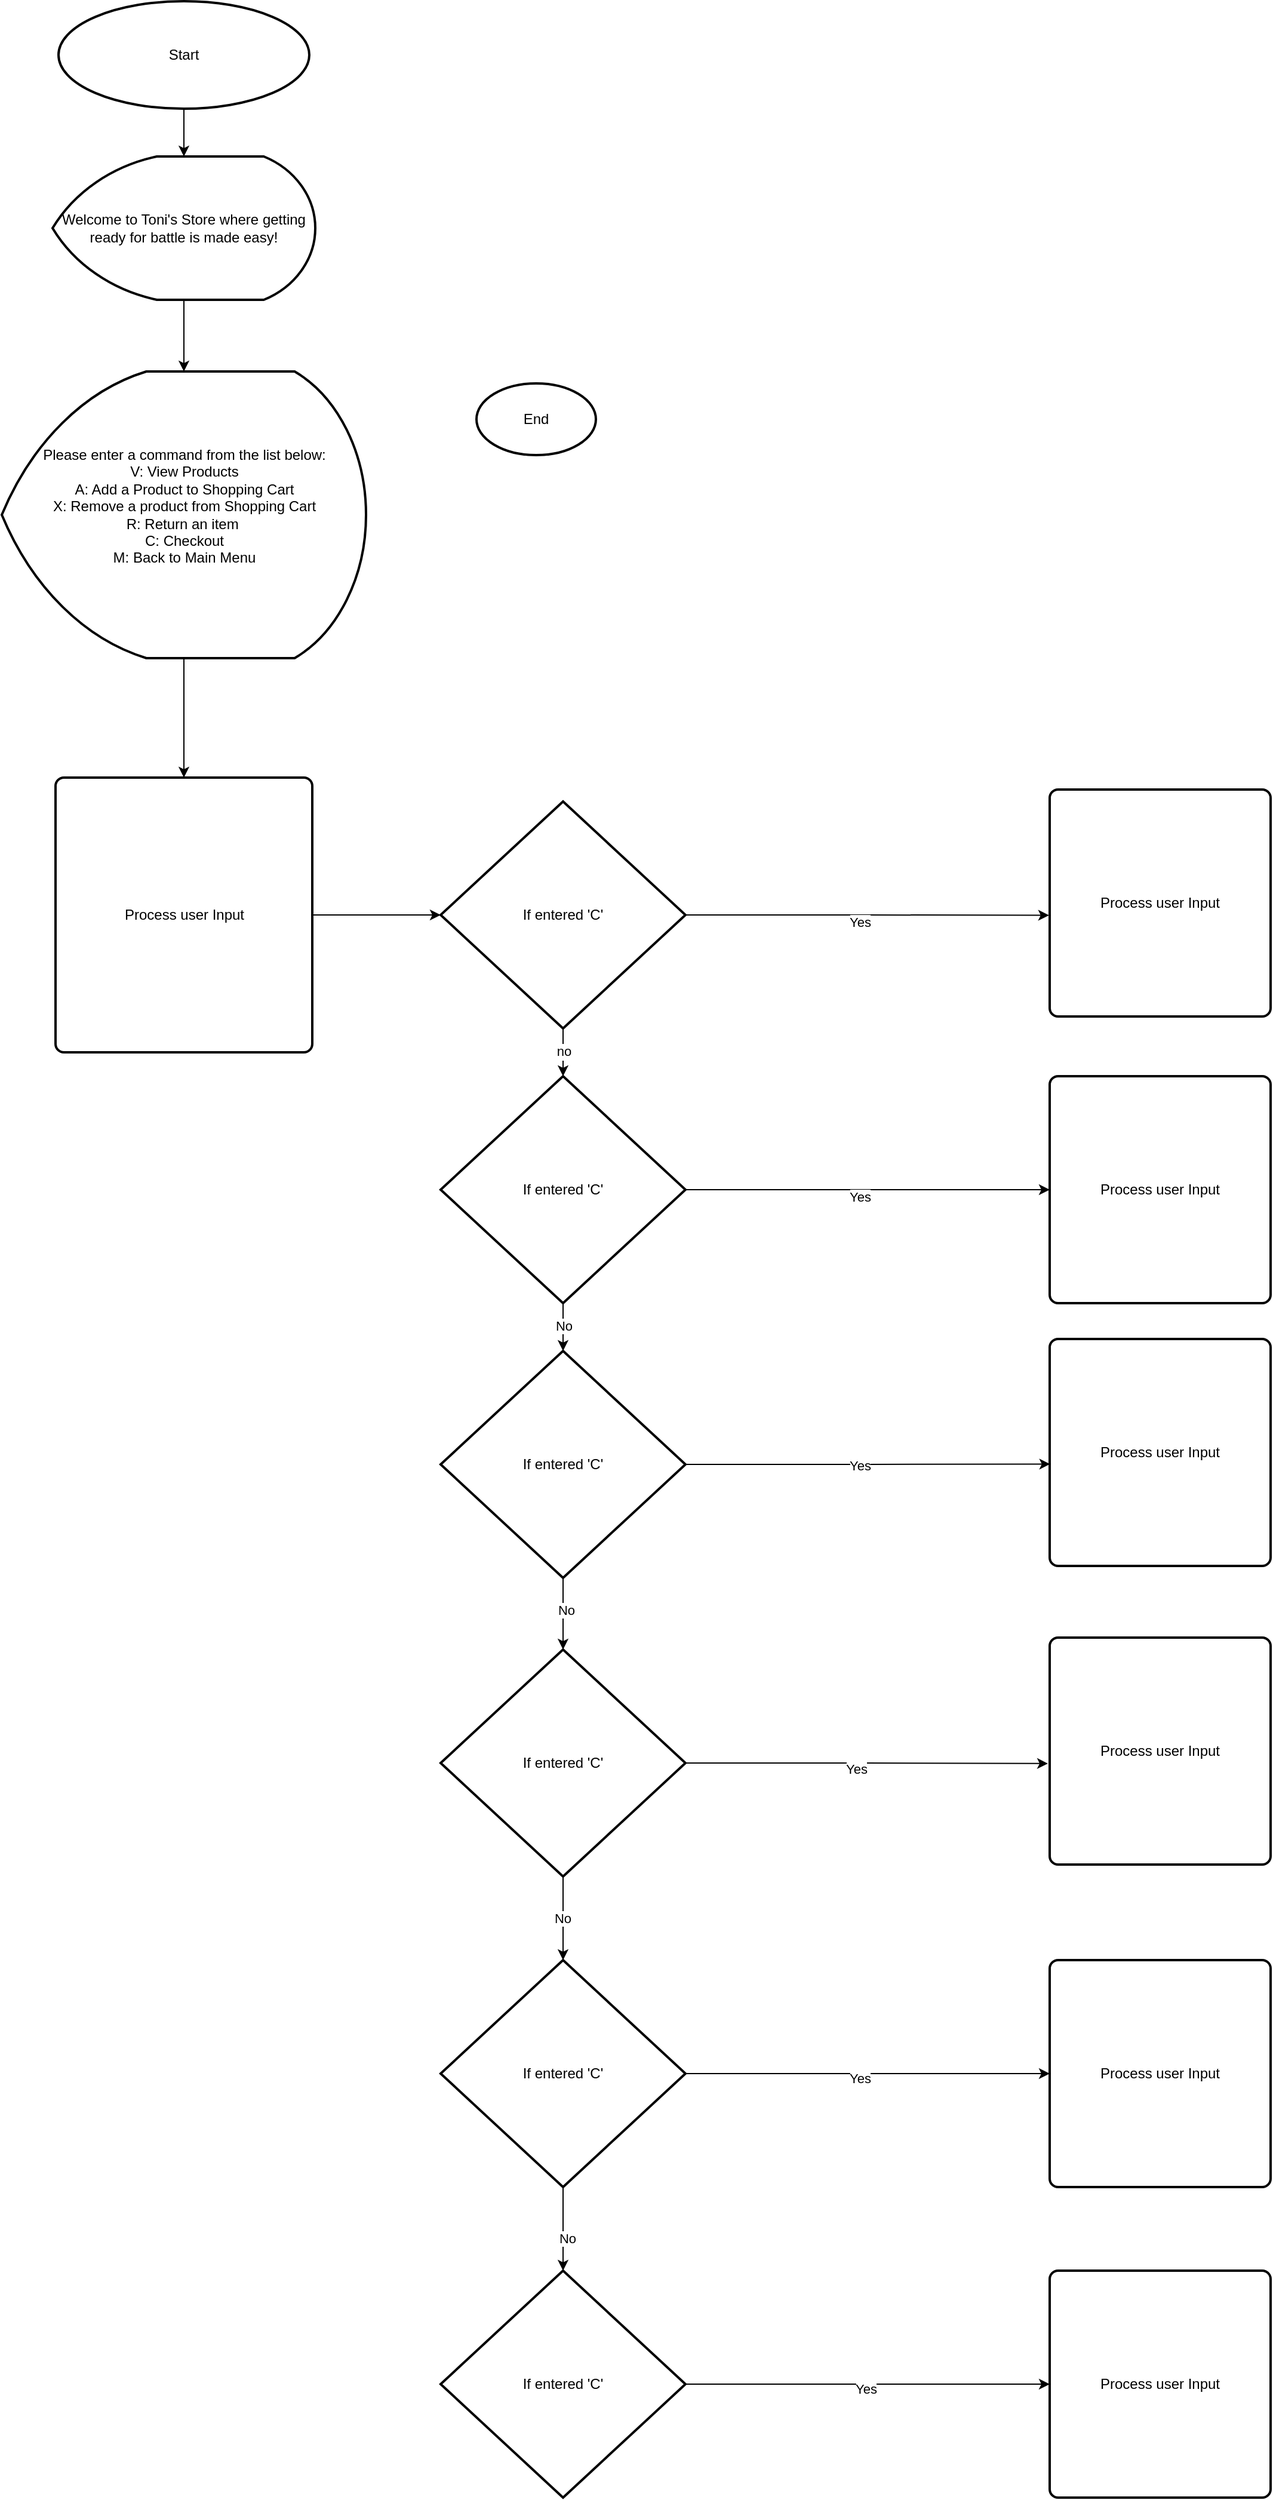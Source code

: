 <mxfile version="23.1.5" type="github">
  <diagram name="Page-1" id="eIcaw5Ktxpqwb3rYndxn">
    <mxGraphModel dx="1059" dy="719" grid="1" gridSize="10" guides="1" tooltips="1" connect="1" arrows="1" fold="1" page="1" pageScale="1" pageWidth="850" pageHeight="1100" math="0" shadow="0">
      <root>
        <mxCell id="0" />
        <mxCell id="1" parent="0" />
        <mxCell id="yzI9sUqMzmRR-9goqgxq-1" value="Process user Input" style="rounded=1;whiteSpace=wrap;html=1;absoluteArcSize=1;arcSize=14;strokeWidth=2;" vertex="1" parent="1">
          <mxGeometry x="57.5" y="660" width="215" height="230" as="geometry" />
        </mxCell>
        <mxCell id="yzI9sUqMzmRR-9goqgxq-8" style="edgeStyle=orthogonalEdgeStyle;rounded=0;orthogonalLoop=1;jettySize=auto;html=1;exitX=0.5;exitY=1;exitDx=0;exitDy=0;exitPerimeter=0;" edge="1" parent="1" source="yzI9sUqMzmRR-9goqgxq-2" target="yzI9sUqMzmRR-9goqgxq-7">
          <mxGeometry relative="1" as="geometry" />
        </mxCell>
        <mxCell id="yzI9sUqMzmRR-9goqgxq-2" value="Welcome to Toni&#39;s Store where getting ready for battle is made easy!" style="strokeWidth=2;html=1;shape=mxgraph.flowchart.display;whiteSpace=wrap;" vertex="1" parent="1">
          <mxGeometry x="55" y="140" width="220" height="120" as="geometry" />
        </mxCell>
        <mxCell id="yzI9sUqMzmRR-9goqgxq-6" style="edgeStyle=orthogonalEdgeStyle;rounded=0;orthogonalLoop=1;jettySize=auto;html=1;exitX=0.5;exitY=1;exitDx=0;exitDy=0;exitPerimeter=0;" edge="1" parent="1" source="yzI9sUqMzmRR-9goqgxq-3" target="yzI9sUqMzmRR-9goqgxq-2">
          <mxGeometry relative="1" as="geometry" />
        </mxCell>
        <mxCell id="yzI9sUqMzmRR-9goqgxq-3" value="Start" style="strokeWidth=2;html=1;shape=mxgraph.flowchart.start_1;whiteSpace=wrap;" vertex="1" parent="1">
          <mxGeometry x="60" y="10" width="210" height="90" as="geometry" />
        </mxCell>
        <mxCell id="yzI9sUqMzmRR-9goqgxq-4" value="If entered &#39;C&#39;" style="strokeWidth=2;html=1;shape=mxgraph.flowchart.decision;whiteSpace=wrap;" vertex="1" parent="1">
          <mxGeometry x="380" y="680" width="205" height="190" as="geometry" />
        </mxCell>
        <mxCell id="yzI9sUqMzmRR-9goqgxq-5" value="End" style="strokeWidth=2;html=1;shape=mxgraph.flowchart.start_1;whiteSpace=wrap;" vertex="1" parent="1">
          <mxGeometry x="410" y="330" width="100" height="60" as="geometry" />
        </mxCell>
        <mxCell id="yzI9sUqMzmRR-9goqgxq-9" style="edgeStyle=orthogonalEdgeStyle;rounded=0;orthogonalLoop=1;jettySize=auto;html=1;exitX=0.5;exitY=1;exitDx=0;exitDy=0;exitPerimeter=0;entryX=0.5;entryY=0;entryDx=0;entryDy=0;" edge="1" parent="1" source="yzI9sUqMzmRR-9goqgxq-7" target="yzI9sUqMzmRR-9goqgxq-1">
          <mxGeometry relative="1" as="geometry" />
        </mxCell>
        <mxCell id="yzI9sUqMzmRR-9goqgxq-7" value="Please enter a command from the list below:&lt;br&gt;V: View Products&lt;br&gt;A: Add a Product to Shopping Cart&lt;br&gt;X: Remove a product from Shopping Cart&lt;br&gt;R: Return an item&amp;nbsp;&lt;br&gt;C: Checkout&lt;br&gt;M: Back to Main Menu&lt;div&gt;&lt;br/&gt;&lt;/div&gt;" style="strokeWidth=2;html=1;shape=mxgraph.flowchart.display;whiteSpace=wrap;" vertex="1" parent="1">
          <mxGeometry x="12.5" y="320" width="305" height="240" as="geometry" />
        </mxCell>
        <mxCell id="yzI9sUqMzmRR-9goqgxq-39" style="edgeStyle=orthogonalEdgeStyle;rounded=0;orthogonalLoop=1;jettySize=auto;html=1;exitX=1;exitY=0.5;exitDx=0;exitDy=0;exitPerimeter=0;entryX=0;entryY=0.5;entryDx=0;entryDy=0;" edge="1" parent="1" source="yzI9sUqMzmRR-9goqgxq-10" target="yzI9sUqMzmRR-9goqgxq-31">
          <mxGeometry relative="1" as="geometry" />
        </mxCell>
        <mxCell id="yzI9sUqMzmRR-9goqgxq-40" value="Yes" style="edgeLabel;html=1;align=center;verticalAlign=middle;resizable=0;points=[];" vertex="1" connectable="0" parent="yzI9sUqMzmRR-9goqgxq-39">
          <mxGeometry x="-0.009" y="-4" relative="1" as="geometry">
            <mxPoint as="offset" />
          </mxGeometry>
        </mxCell>
        <mxCell id="yzI9sUqMzmRR-9goqgxq-10" value="If entered &#39;C&#39;" style="strokeWidth=2;html=1;shape=mxgraph.flowchart.decision;whiteSpace=wrap;" vertex="1" parent="1">
          <mxGeometry x="380" y="1910" width="205" height="190" as="geometry" />
        </mxCell>
        <mxCell id="yzI9sUqMzmRR-9goqgxq-38" style="edgeStyle=orthogonalEdgeStyle;rounded=0;orthogonalLoop=1;jettySize=auto;html=1;entryX=0;entryY=0.5;entryDx=0;entryDy=0;" edge="1" parent="1" source="yzI9sUqMzmRR-9goqgxq-11" target="yzI9sUqMzmRR-9goqgxq-30">
          <mxGeometry relative="1" as="geometry" />
        </mxCell>
        <mxCell id="yzI9sUqMzmRR-9goqgxq-41" value="Yes" style="edgeLabel;html=1;align=center;verticalAlign=middle;resizable=0;points=[];" vertex="1" connectable="0" parent="yzI9sUqMzmRR-9goqgxq-38">
          <mxGeometry x="-0.044" y="-4" relative="1" as="geometry">
            <mxPoint as="offset" />
          </mxGeometry>
        </mxCell>
        <mxCell id="yzI9sUqMzmRR-9goqgxq-11" value="If entered &#39;C&#39;" style="strokeWidth=2;html=1;shape=mxgraph.flowchart.decision;whiteSpace=wrap;" vertex="1" parent="1">
          <mxGeometry x="380" y="1650" width="205" height="190" as="geometry" />
        </mxCell>
        <mxCell id="yzI9sUqMzmRR-9goqgxq-12" value="If entered &#39;C&#39;" style="strokeWidth=2;html=1;shape=mxgraph.flowchart.decision;whiteSpace=wrap;" vertex="1" parent="1">
          <mxGeometry x="380" y="1390" width="205" height="190" as="geometry" />
        </mxCell>
        <mxCell id="yzI9sUqMzmRR-9goqgxq-13" value="If entered &#39;C&#39;" style="strokeWidth=2;html=1;shape=mxgraph.flowchart.decision;whiteSpace=wrap;" vertex="1" parent="1">
          <mxGeometry x="380" y="1140" width="205" height="190" as="geometry" />
        </mxCell>
        <mxCell id="yzI9sUqMzmRR-9goqgxq-14" value="If entered &#39;C&#39;" style="strokeWidth=2;html=1;shape=mxgraph.flowchart.decision;whiteSpace=wrap;" vertex="1" parent="1">
          <mxGeometry x="380" y="910" width="205" height="190" as="geometry" />
        </mxCell>
        <mxCell id="yzI9sUqMzmRR-9goqgxq-15" style="edgeStyle=orthogonalEdgeStyle;rounded=0;orthogonalLoop=1;jettySize=auto;html=1;entryX=0;entryY=0.5;entryDx=0;entryDy=0;entryPerimeter=0;" edge="1" parent="1" source="yzI9sUqMzmRR-9goqgxq-1" target="yzI9sUqMzmRR-9goqgxq-4">
          <mxGeometry relative="1" as="geometry" />
        </mxCell>
        <mxCell id="yzI9sUqMzmRR-9goqgxq-16" value="No" style="edgeStyle=orthogonalEdgeStyle;rounded=0;orthogonalLoop=1;jettySize=auto;html=1;exitX=0.5;exitY=1;exitDx=0;exitDy=0;exitPerimeter=0;entryX=0.5;entryY=0;entryDx=0;entryDy=0;entryPerimeter=0;" edge="1" parent="1" source="yzI9sUqMzmRR-9goqgxq-4" target="yzI9sUqMzmRR-9goqgxq-14">
          <mxGeometry relative="1" as="geometry" />
        </mxCell>
        <mxCell id="yzI9sUqMzmRR-9goqgxq-17" value="no" style="edgeLabel;html=1;align=center;verticalAlign=middle;resizable=0;points=[];" vertex="1" connectable="0" parent="yzI9sUqMzmRR-9goqgxq-16">
          <mxGeometry x="-0.028" relative="1" as="geometry">
            <mxPoint y="-1" as="offset" />
          </mxGeometry>
        </mxCell>
        <mxCell id="yzI9sUqMzmRR-9goqgxq-18" style="edgeStyle=orthogonalEdgeStyle;rounded=0;orthogonalLoop=1;jettySize=auto;html=1;exitX=0.5;exitY=1;exitDx=0;exitDy=0;exitPerimeter=0;entryX=0.5;entryY=0;entryDx=0;entryDy=0;entryPerimeter=0;" edge="1" parent="1" source="yzI9sUqMzmRR-9goqgxq-14" target="yzI9sUqMzmRR-9goqgxq-13">
          <mxGeometry relative="1" as="geometry" />
        </mxCell>
        <mxCell id="yzI9sUqMzmRR-9goqgxq-22" value="No" style="edgeLabel;html=1;align=center;verticalAlign=middle;resizable=0;points=[];" vertex="1" connectable="0" parent="yzI9sUqMzmRR-9goqgxq-18">
          <mxGeometry x="-0.061" relative="1" as="geometry">
            <mxPoint as="offset" />
          </mxGeometry>
        </mxCell>
        <mxCell id="yzI9sUqMzmRR-9goqgxq-19" style="edgeStyle=orthogonalEdgeStyle;rounded=0;orthogonalLoop=1;jettySize=auto;html=1;exitX=0.5;exitY=1;exitDx=0;exitDy=0;exitPerimeter=0;entryX=0.5;entryY=0;entryDx=0;entryDy=0;entryPerimeter=0;" edge="1" parent="1" source="yzI9sUqMzmRR-9goqgxq-13" target="yzI9sUqMzmRR-9goqgxq-12">
          <mxGeometry relative="1" as="geometry" />
        </mxCell>
        <mxCell id="yzI9sUqMzmRR-9goqgxq-23" value="No" style="edgeLabel;html=1;align=center;verticalAlign=middle;resizable=0;points=[];" vertex="1" connectable="0" parent="yzI9sUqMzmRR-9goqgxq-19">
          <mxGeometry x="-0.085" y="2" relative="1" as="geometry">
            <mxPoint y="-1" as="offset" />
          </mxGeometry>
        </mxCell>
        <mxCell id="yzI9sUqMzmRR-9goqgxq-20" style="edgeStyle=orthogonalEdgeStyle;rounded=0;orthogonalLoop=1;jettySize=auto;html=1;exitX=0.5;exitY=1;exitDx=0;exitDy=0;exitPerimeter=0;entryX=0.5;entryY=0;entryDx=0;entryDy=0;entryPerimeter=0;" edge="1" parent="1" source="yzI9sUqMzmRR-9goqgxq-12" target="yzI9sUqMzmRR-9goqgxq-11">
          <mxGeometry relative="1" as="geometry" />
        </mxCell>
        <mxCell id="yzI9sUqMzmRR-9goqgxq-24" value="No" style="edgeLabel;html=1;align=center;verticalAlign=middle;resizable=0;points=[];" vertex="1" connectable="0" parent="yzI9sUqMzmRR-9goqgxq-20">
          <mxGeometry x="-0.032" y="-1" relative="1" as="geometry">
            <mxPoint y="1" as="offset" />
          </mxGeometry>
        </mxCell>
        <mxCell id="yzI9sUqMzmRR-9goqgxq-21" style="edgeStyle=orthogonalEdgeStyle;rounded=0;orthogonalLoop=1;jettySize=auto;html=1;exitX=0.5;exitY=1;exitDx=0;exitDy=0;exitPerimeter=0;entryX=0.5;entryY=0;entryDx=0;entryDy=0;entryPerimeter=0;" edge="1" parent="1" source="yzI9sUqMzmRR-9goqgxq-11" target="yzI9sUqMzmRR-9goqgxq-10">
          <mxGeometry relative="1" as="geometry" />
        </mxCell>
        <mxCell id="yzI9sUqMzmRR-9goqgxq-25" value="No" style="edgeLabel;html=1;align=center;verticalAlign=middle;resizable=0;points=[];" vertex="1" connectable="0" parent="yzI9sUqMzmRR-9goqgxq-21">
          <mxGeometry x="0.222" y="3" relative="1" as="geometry">
            <mxPoint as="offset" />
          </mxGeometry>
        </mxCell>
        <mxCell id="yzI9sUqMzmRR-9goqgxq-26" value="Process user Input" style="rounded=1;whiteSpace=wrap;html=1;absoluteArcSize=1;arcSize=14;strokeWidth=2;" vertex="1" parent="1">
          <mxGeometry x="890" y="670" width="185" height="190" as="geometry" />
        </mxCell>
        <mxCell id="yzI9sUqMzmRR-9goqgxq-27" value="Process user Input" style="rounded=1;whiteSpace=wrap;html=1;absoluteArcSize=1;arcSize=14;strokeWidth=2;" vertex="1" parent="1">
          <mxGeometry x="890" y="910" width="185" height="190" as="geometry" />
        </mxCell>
        <mxCell id="yzI9sUqMzmRR-9goqgxq-28" value="Process user Input" style="rounded=1;whiteSpace=wrap;html=1;absoluteArcSize=1;arcSize=14;strokeWidth=2;" vertex="1" parent="1">
          <mxGeometry x="890" y="1130" width="185" height="190" as="geometry" />
        </mxCell>
        <mxCell id="yzI9sUqMzmRR-9goqgxq-29" value="Process user Input" style="rounded=1;whiteSpace=wrap;html=1;absoluteArcSize=1;arcSize=14;strokeWidth=2;" vertex="1" parent="1">
          <mxGeometry x="890" y="1380" width="185" height="190" as="geometry" />
        </mxCell>
        <mxCell id="yzI9sUqMzmRR-9goqgxq-30" value="Process user Input" style="rounded=1;whiteSpace=wrap;html=1;absoluteArcSize=1;arcSize=14;strokeWidth=2;" vertex="1" parent="1">
          <mxGeometry x="890" y="1650" width="185" height="190" as="geometry" />
        </mxCell>
        <mxCell id="yzI9sUqMzmRR-9goqgxq-31" value="Process user Input" style="rounded=1;whiteSpace=wrap;html=1;absoluteArcSize=1;arcSize=14;strokeWidth=2;" vertex="1" parent="1">
          <mxGeometry x="890" y="1910" width="185" height="190" as="geometry" />
        </mxCell>
        <mxCell id="yzI9sUqMzmRR-9goqgxq-32" style="edgeStyle=orthogonalEdgeStyle;rounded=0;orthogonalLoop=1;jettySize=auto;html=1;entryX=-0.003;entryY=0.554;entryDx=0;entryDy=0;entryPerimeter=0;" edge="1" parent="1" source="yzI9sUqMzmRR-9goqgxq-4" target="yzI9sUqMzmRR-9goqgxq-26">
          <mxGeometry relative="1" as="geometry" />
        </mxCell>
        <mxCell id="yzI9sUqMzmRR-9goqgxq-33" value="Yes" style="edgeLabel;html=1;align=center;verticalAlign=middle;resizable=0;points=[];" vertex="1" connectable="0" parent="yzI9sUqMzmRR-9goqgxq-32">
          <mxGeometry x="-0.052" y="-6" relative="1" as="geometry">
            <mxPoint x="1" as="offset" />
          </mxGeometry>
        </mxCell>
        <mxCell id="yzI9sUqMzmRR-9goqgxq-34" style="edgeStyle=orthogonalEdgeStyle;rounded=0;orthogonalLoop=1;jettySize=auto;html=1;entryX=0;entryY=0.5;entryDx=0;entryDy=0;exitX=1;exitY=0.5;exitDx=0;exitDy=0;exitPerimeter=0;" edge="1" parent="1" source="yzI9sUqMzmRR-9goqgxq-14" target="yzI9sUqMzmRR-9goqgxq-27">
          <mxGeometry relative="1" as="geometry">
            <mxPoint x="600" y="1004.33" as="sourcePoint" />
            <mxPoint x="904" y="1004.33" as="targetPoint" />
          </mxGeometry>
        </mxCell>
        <mxCell id="yzI9sUqMzmRR-9goqgxq-35" value="Yes" style="edgeLabel;html=1;align=center;verticalAlign=middle;resizable=0;points=[];" vertex="1" connectable="0" parent="yzI9sUqMzmRR-9goqgxq-34">
          <mxGeometry x="-0.052" y="-6" relative="1" as="geometry">
            <mxPoint x="1" as="offset" />
          </mxGeometry>
        </mxCell>
        <mxCell id="yzI9sUqMzmRR-9goqgxq-36" style="edgeStyle=orthogonalEdgeStyle;rounded=0;orthogonalLoop=1;jettySize=auto;html=1;exitX=1;exitY=0.5;exitDx=0;exitDy=0;exitPerimeter=0;entryX=0.002;entryY=0.551;entryDx=0;entryDy=0;entryPerimeter=0;" edge="1" parent="1" source="yzI9sUqMzmRR-9goqgxq-13" target="yzI9sUqMzmRR-9goqgxq-28">
          <mxGeometry relative="1" as="geometry" />
        </mxCell>
        <mxCell id="yzI9sUqMzmRR-9goqgxq-43" value="Yes" style="edgeLabel;html=1;align=center;verticalAlign=middle;resizable=0;points=[];" vertex="1" connectable="0" parent="yzI9sUqMzmRR-9goqgxq-36">
          <mxGeometry x="-0.046" y="-1" relative="1" as="geometry">
            <mxPoint as="offset" />
          </mxGeometry>
        </mxCell>
        <mxCell id="yzI9sUqMzmRR-9goqgxq-37" style="edgeStyle=orthogonalEdgeStyle;rounded=0;orthogonalLoop=1;jettySize=auto;html=1;entryX=-0.008;entryY=0.555;entryDx=0;entryDy=0;entryPerimeter=0;" edge="1" parent="1" source="yzI9sUqMzmRR-9goqgxq-12" target="yzI9sUqMzmRR-9goqgxq-29">
          <mxGeometry relative="1" as="geometry" />
        </mxCell>
        <mxCell id="yzI9sUqMzmRR-9goqgxq-42" value="Yes" style="edgeLabel;html=1;align=center;verticalAlign=middle;resizable=0;points=[];" vertex="1" connectable="0" parent="yzI9sUqMzmRR-9goqgxq-37">
          <mxGeometry x="-0.067" y="-5" relative="1" as="geometry">
            <mxPoint x="1" as="offset" />
          </mxGeometry>
        </mxCell>
      </root>
    </mxGraphModel>
  </diagram>
</mxfile>
